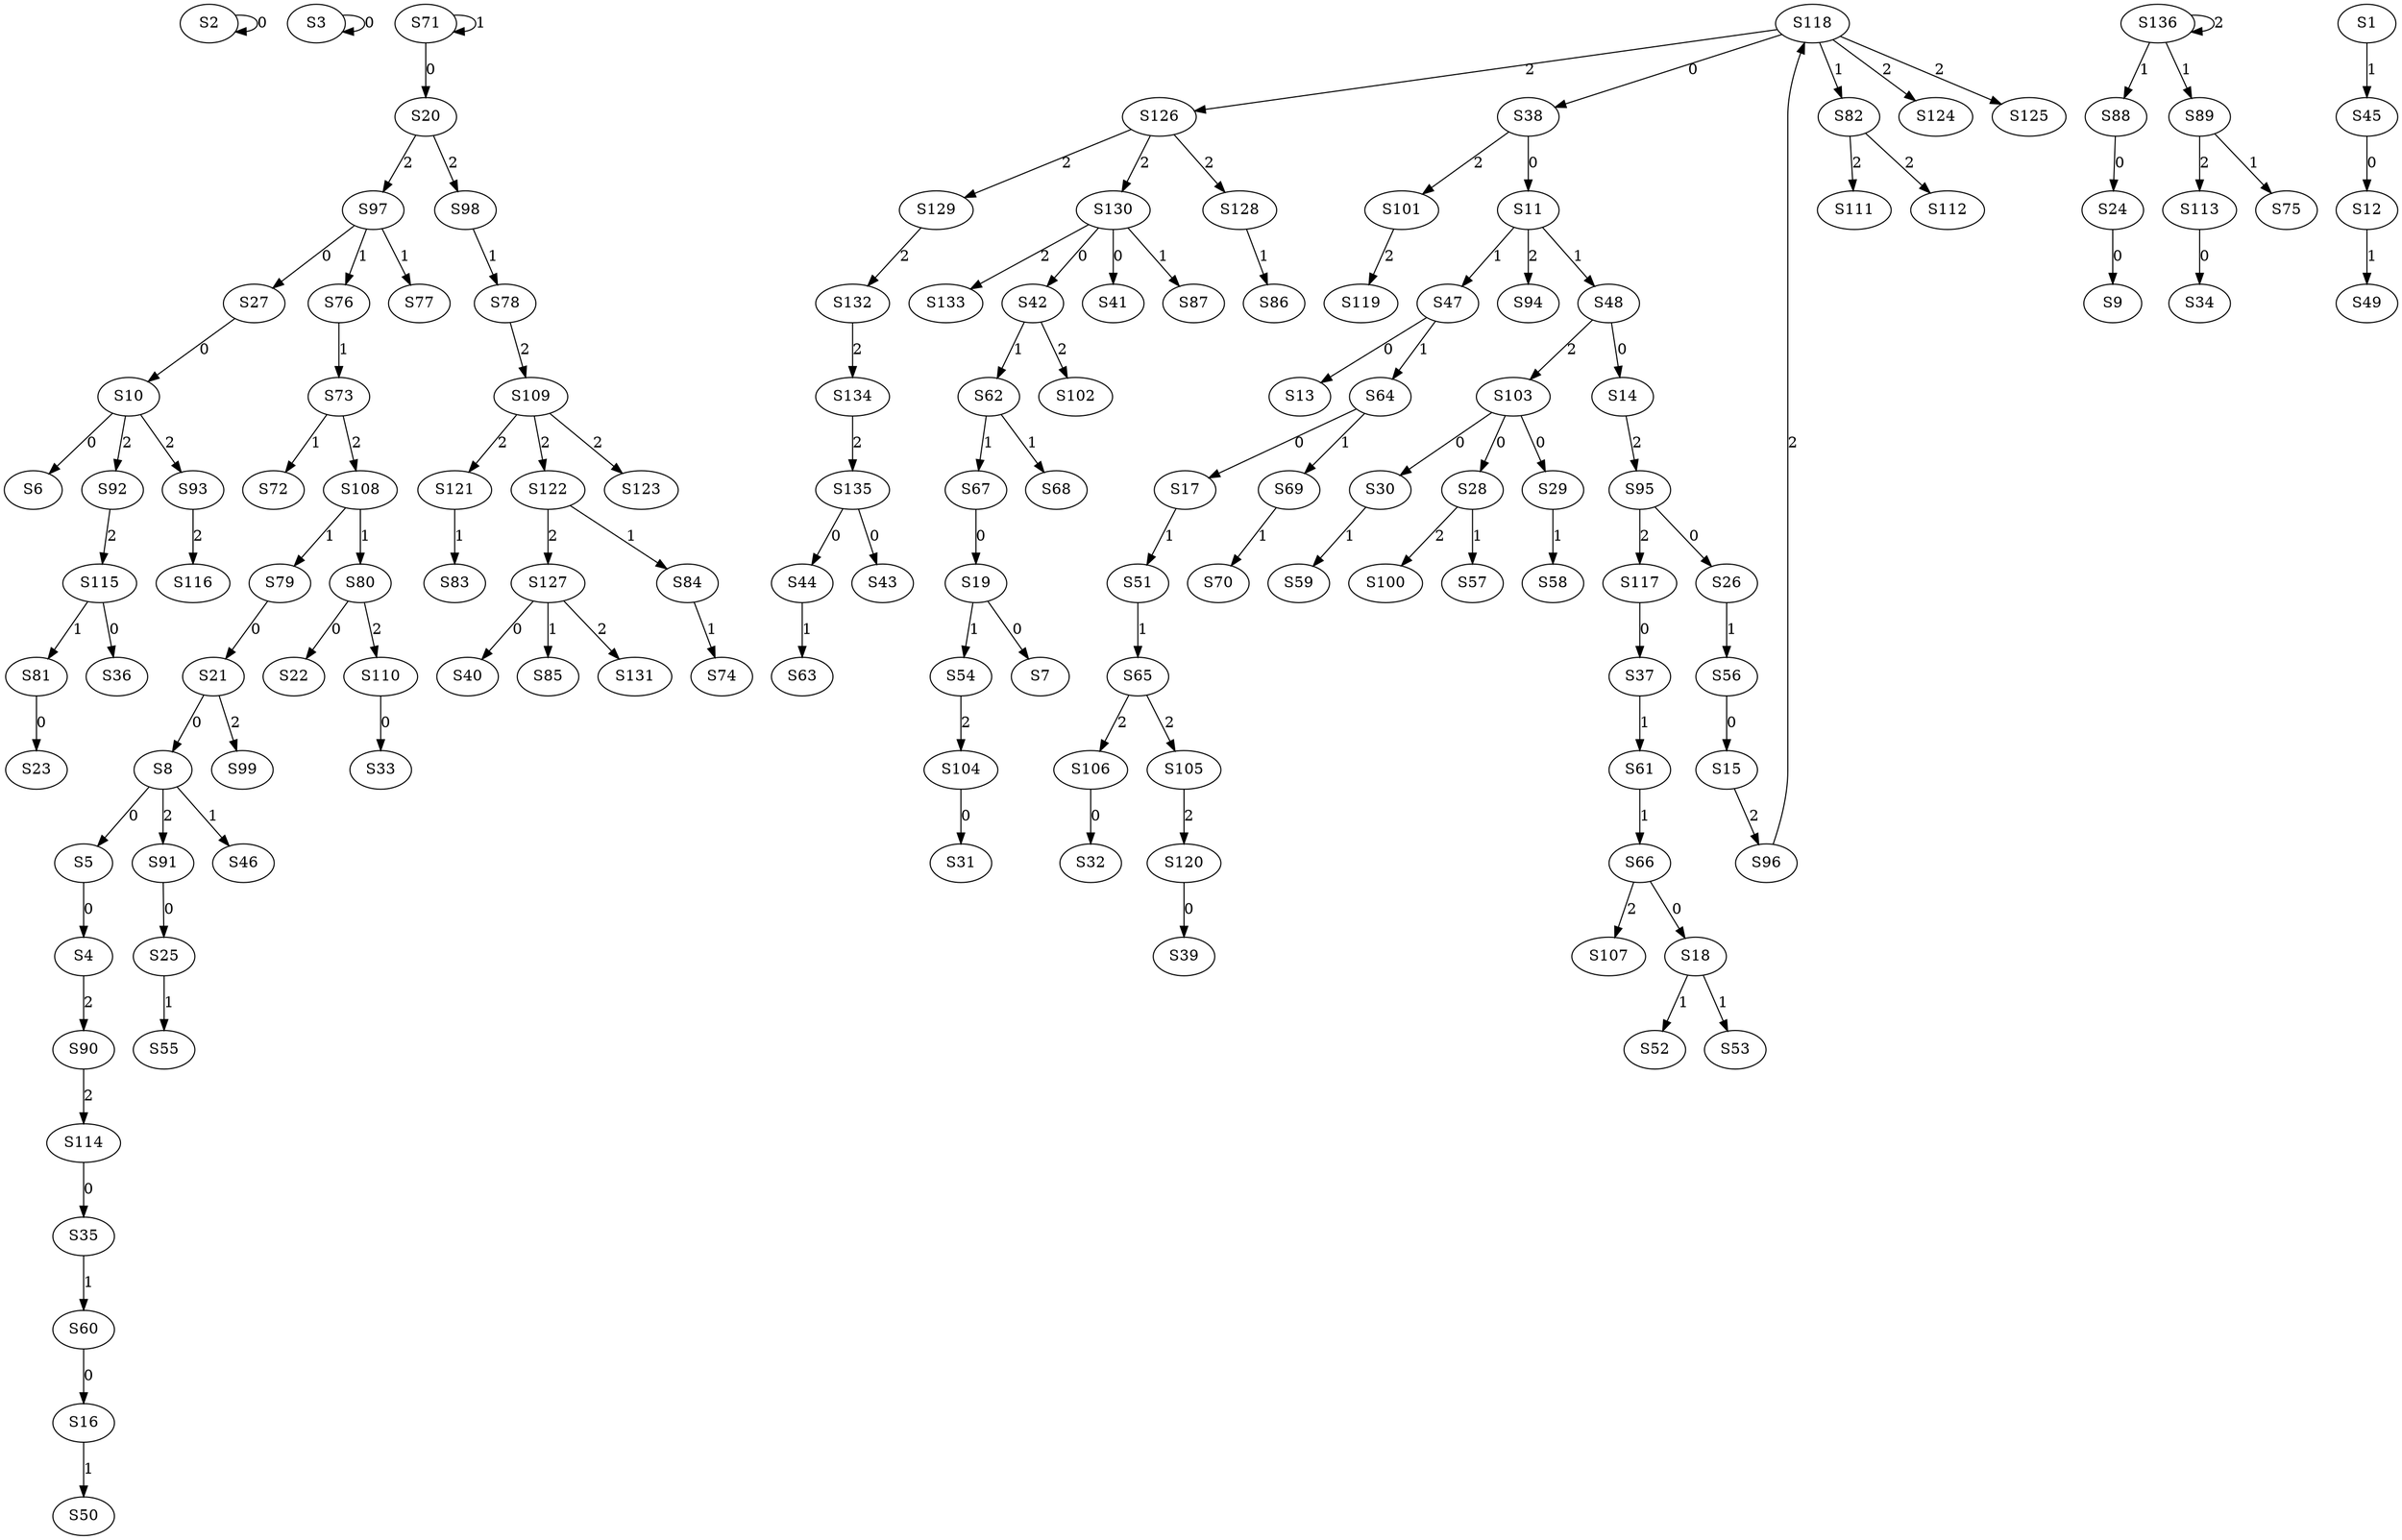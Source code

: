 strict digraph {
	S2 -> S2 [ label = 0 ];
	S3 -> S3 [ label = 0 ];
	S5 -> S4 [ label = 0 ];
	S8 -> S5 [ label = 0 ];
	S10 -> S6 [ label = 0 ];
	S19 -> S7 [ label = 0 ];
	S21 -> S8 [ label = 0 ];
	S24 -> S9 [ label = 0 ];
	S27 -> S10 [ label = 0 ];
	S38 -> S11 [ label = 0 ];
	S45 -> S12 [ label = 0 ];
	S47 -> S13 [ label = 0 ];
	S48 -> S14 [ label = 0 ];
	S56 -> S15 [ label = 0 ];
	S60 -> S16 [ label = 0 ];
	S64 -> S17 [ label = 0 ];
	S66 -> S18 [ label = 0 ];
	S67 -> S19 [ label = 0 ];
	S71 -> S20 [ label = 0 ];
	S79 -> S21 [ label = 0 ];
	S80 -> S22 [ label = 0 ];
	S81 -> S23 [ label = 0 ];
	S88 -> S24 [ label = 0 ];
	S91 -> S25 [ label = 0 ];
	S95 -> S26 [ label = 0 ];
	S97 -> S27 [ label = 0 ];
	S103 -> S28 [ label = 0 ];
	S103 -> S29 [ label = 0 ];
	S103 -> S30 [ label = 0 ];
	S104 -> S31 [ label = 0 ];
	S106 -> S32 [ label = 0 ];
	S110 -> S33 [ label = 0 ];
	S113 -> S34 [ label = 0 ];
	S114 -> S35 [ label = 0 ];
	S115 -> S36 [ label = 0 ];
	S117 -> S37 [ label = 0 ];
	S118 -> S38 [ label = 0 ];
	S120 -> S39 [ label = 0 ];
	S127 -> S40 [ label = 0 ];
	S130 -> S41 [ label = 0 ];
	S130 -> S42 [ label = 0 ];
	S135 -> S43 [ label = 0 ];
	S135 -> S44 [ label = 0 ];
	S1 -> S45 [ label = 1 ];
	S8 -> S46 [ label = 1 ];
	S11 -> S47 [ label = 1 ];
	S11 -> S48 [ label = 1 ];
	S12 -> S49 [ label = 1 ];
	S16 -> S50 [ label = 1 ];
	S17 -> S51 [ label = 1 ];
	S18 -> S52 [ label = 1 ];
	S18 -> S53 [ label = 1 ];
	S19 -> S54 [ label = 1 ];
	S25 -> S55 [ label = 1 ];
	S26 -> S56 [ label = 1 ];
	S28 -> S57 [ label = 1 ];
	S29 -> S58 [ label = 1 ];
	S30 -> S59 [ label = 1 ];
	S35 -> S60 [ label = 1 ];
	S37 -> S61 [ label = 1 ];
	S42 -> S62 [ label = 1 ];
	S44 -> S63 [ label = 1 ];
	S47 -> S64 [ label = 1 ];
	S51 -> S65 [ label = 1 ];
	S61 -> S66 [ label = 1 ];
	S62 -> S67 [ label = 1 ];
	S62 -> S68 [ label = 1 ];
	S64 -> S69 [ label = 1 ];
	S69 -> S70 [ label = 1 ];
	S71 -> S71 [ label = 1 ];
	S73 -> S72 [ label = 1 ];
	S76 -> S73 [ label = 1 ];
	S84 -> S74 [ label = 1 ];
	S89 -> S75 [ label = 1 ];
	S97 -> S76 [ label = 1 ];
	S97 -> S77 [ label = 1 ];
	S98 -> S78 [ label = 1 ];
	S108 -> S79 [ label = 1 ];
	S108 -> S80 [ label = 1 ];
	S115 -> S81 [ label = 1 ];
	S118 -> S82 [ label = 1 ];
	S121 -> S83 [ label = 1 ];
	S122 -> S84 [ label = 1 ];
	S127 -> S85 [ label = 1 ];
	S128 -> S86 [ label = 1 ];
	S130 -> S87 [ label = 1 ];
	S136 -> S88 [ label = 1 ];
	S136 -> S89 [ label = 1 ];
	S4 -> S90 [ label = 2 ];
	S8 -> S91 [ label = 2 ];
	S10 -> S92 [ label = 2 ];
	S10 -> S93 [ label = 2 ];
	S11 -> S94 [ label = 2 ];
	S14 -> S95 [ label = 2 ];
	S15 -> S96 [ label = 2 ];
	S20 -> S97 [ label = 2 ];
	S20 -> S98 [ label = 2 ];
	S21 -> S99 [ label = 2 ];
	S28 -> S100 [ label = 2 ];
	S38 -> S101 [ label = 2 ];
	S42 -> S102 [ label = 2 ];
	S48 -> S103 [ label = 2 ];
	S54 -> S104 [ label = 2 ];
	S65 -> S105 [ label = 2 ];
	S65 -> S106 [ label = 2 ];
	S66 -> S107 [ label = 2 ];
	S73 -> S108 [ label = 2 ];
	S78 -> S109 [ label = 2 ];
	S80 -> S110 [ label = 2 ];
	S82 -> S111 [ label = 2 ];
	S82 -> S112 [ label = 2 ];
	S89 -> S113 [ label = 2 ];
	S90 -> S114 [ label = 2 ];
	S92 -> S115 [ label = 2 ];
	S93 -> S116 [ label = 2 ];
	S95 -> S117 [ label = 2 ];
	S96 -> S118 [ label = 2 ];
	S101 -> S119 [ label = 2 ];
	S105 -> S120 [ label = 2 ];
	S109 -> S121 [ label = 2 ];
	S109 -> S122 [ label = 2 ];
	S109 -> S123 [ label = 2 ];
	S118 -> S124 [ label = 2 ];
	S118 -> S125 [ label = 2 ];
	S118 -> S126 [ label = 2 ];
	S122 -> S127 [ label = 2 ];
	S126 -> S128 [ label = 2 ];
	S126 -> S129 [ label = 2 ];
	S126 -> S130 [ label = 2 ];
	S127 -> S131 [ label = 2 ];
	S129 -> S132 [ label = 2 ];
	S130 -> S133 [ label = 2 ];
	S132 -> S134 [ label = 2 ];
	S134 -> S135 [ label = 2 ];
	S136 -> S136 [ label = 2 ];
}